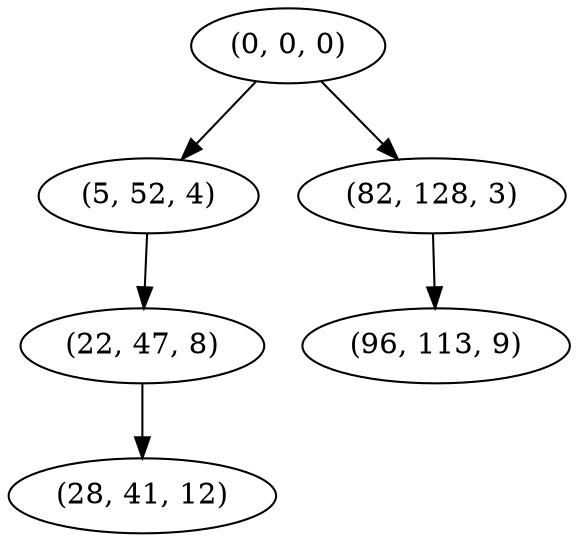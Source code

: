 digraph tree {
    "(0, 0, 0)";
    "(5, 52, 4)";
    "(22, 47, 8)";
    "(28, 41, 12)";
    "(82, 128, 3)";
    "(96, 113, 9)";
    "(0, 0, 0)" -> "(5, 52, 4)";
    "(0, 0, 0)" -> "(82, 128, 3)";
    "(5, 52, 4)" -> "(22, 47, 8)";
    "(22, 47, 8)" -> "(28, 41, 12)";
    "(82, 128, 3)" -> "(96, 113, 9)";
}
